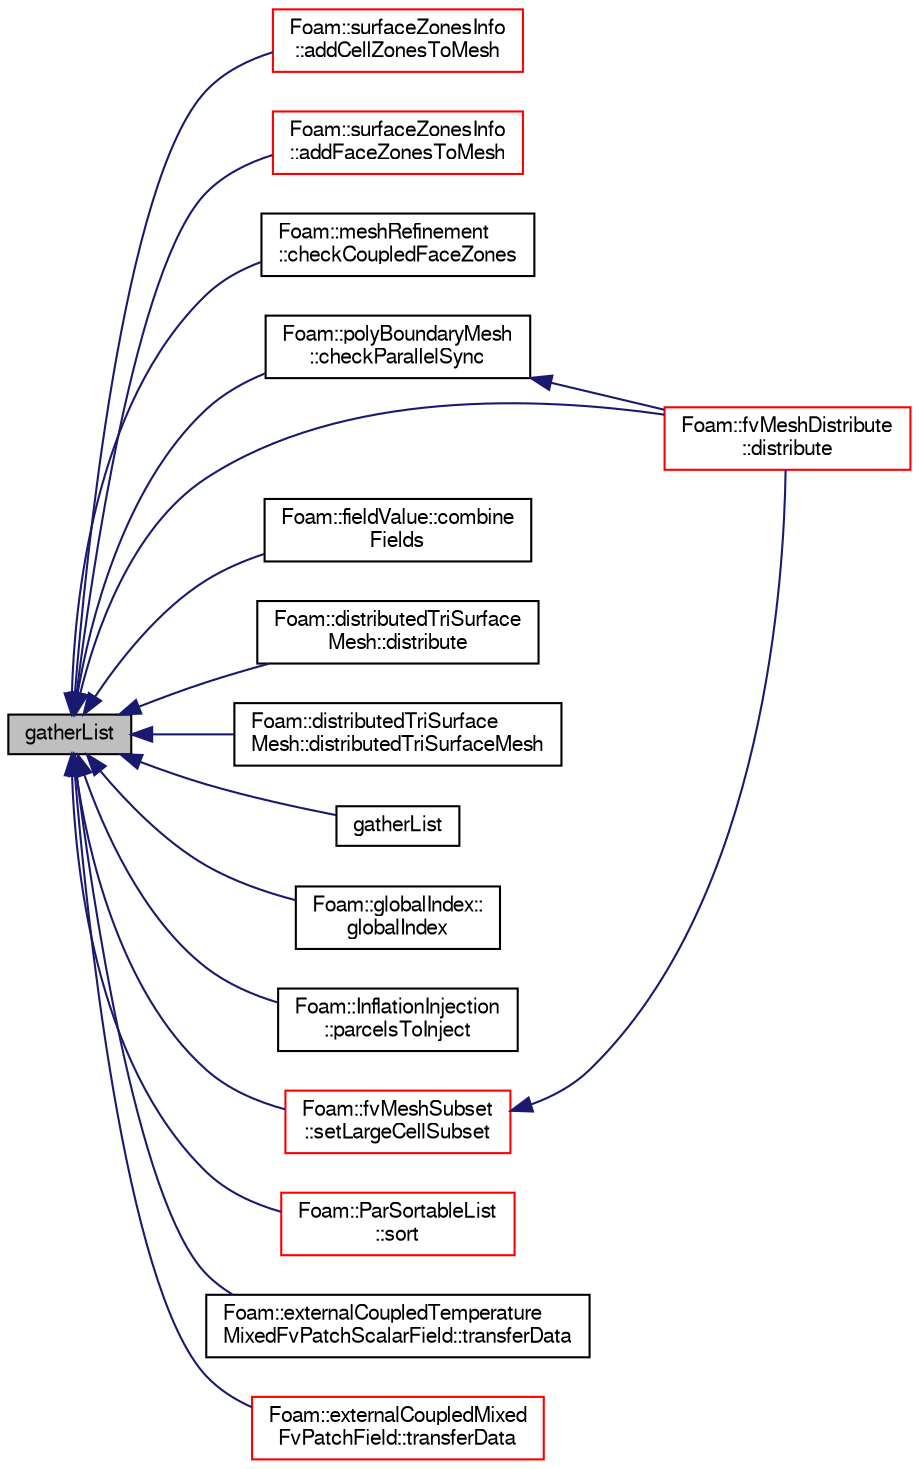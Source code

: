 digraph "gatherList"
{
  bgcolor="transparent";
  edge [fontname="FreeSans",fontsize="10",labelfontname="FreeSans",labelfontsize="10"];
  node [fontname="FreeSans",fontsize="10",shape=record];
  rankdir="LR";
  Node1 [label="gatherList",height=0.2,width=0.4,color="black", fillcolor="grey75", style="filled" fontcolor="black"];
  Node1 -> Node2 [dir="back",color="midnightblue",fontsize="10",style="solid",fontname="FreeSans"];
  Node2 [label="Foam::surfaceZonesInfo\l::addCellZonesToMesh",height=0.2,width=0.4,color="red",URL="$a02432.html#aa53d4178cbd81300b311053db36e519d"];
  Node1 -> Node3 [dir="back",color="midnightblue",fontsize="10",style="solid",fontname="FreeSans"];
  Node3 [label="Foam::surfaceZonesInfo\l::addFaceZonesToMesh",height=0.2,width=0.4,color="red",URL="$a02432.html#a6b6401890b961882e87246caf901f8a4"];
  Node1 -> Node4 [dir="back",color="midnightblue",fontsize="10",style="solid",fontname="FreeSans"];
  Node4 [label="Foam::meshRefinement\l::checkCoupledFaceZones",height=0.2,width=0.4,color="black",URL="$a01428.html#a9ba55ad37b0d2cb2314d246df7da8040",tooltip="Helper function: check that face zones are synced. "];
  Node1 -> Node5 [dir="back",color="midnightblue",fontsize="10",style="solid",fontname="FreeSans"];
  Node5 [label="Foam::polyBoundaryMesh\l::checkParallelSync",height=0.2,width=0.4,color="black",URL="$a01855.html#a490c98638239707d88ebb005c84997cf",tooltip="Check whether all procs have all patches and in same order. Return. "];
  Node5 -> Node6 [dir="back",color="midnightblue",fontsize="10",style="solid",fontname="FreeSans"];
  Node6 [label="Foam::fvMeshDistribute\l::distribute",height=0.2,width=0.4,color="red",URL="$a00853.html#acb11a389cf765470aea69d37a526cf1f",tooltip="Send cells to neighbours according to distribution. "];
  Node1 -> Node7 [dir="back",color="midnightblue",fontsize="10",style="solid",fontname="FreeSans"];
  Node7 [label="Foam::fieldValue::combine\lFields",height=0.2,width=0.4,color="black",URL="$a00751.html#ae9e87db5645f020a41378fc7fcd9b8bd",tooltip="Combine fields from all processor domains into single field. "];
  Node1 -> Node6 [dir="back",color="midnightblue",fontsize="10",style="solid",fontname="FreeSans"];
  Node1 -> Node8 [dir="back",color="midnightblue",fontsize="10",style="solid",fontname="FreeSans"];
  Node8 [label="Foam::distributedTriSurface\lMesh::distribute",height=0.2,width=0.4,color="black",URL="$a00537.html#a30b981a389a43e4853d4dec45e4e5edb",tooltip="Set bounds of surface. Bounds currently set as list of. "];
  Node1 -> Node9 [dir="back",color="midnightblue",fontsize="10",style="solid",fontname="FreeSans"];
  Node9 [label="Foam::distributedTriSurface\lMesh::distributedTriSurfaceMesh",height=0.2,width=0.4,color="black",URL="$a00537.html#aca5024ec1e8a72b51120c1848a736d14",tooltip="Construct from triSurface. "];
  Node1 -> Node10 [dir="back",color="midnightblue",fontsize="10",style="solid",fontname="FreeSans"];
  Node10 [label="gatherList",height=0.2,width=0.4,color="black",URL="$a01959.html#af27b07dfe4135fca416456ae1b323211",tooltip="Like above but switches between linear/tree communication. "];
  Node1 -> Node11 [dir="back",color="midnightblue",fontsize="10",style="solid",fontname="FreeSans"];
  Node11 [label="Foam::globalIndex::\lglobalIndex",height=0.2,width=0.4,color="black",URL="$a00906.html#a39ebbeaca6850dfbcf3f8c2d7305feb9",tooltip="Construct from local max size. Does communication with default. "];
  Node1 -> Node12 [dir="back",color="midnightblue",fontsize="10",style="solid",fontname="FreeSans"];
  Node12 [label="Foam::InflationInjection\l::parcelsToInject",height=0.2,width=0.4,color="black",URL="$a01061.html#a4c4730db6620caeb697dfb15e7ed265a",tooltip="Number of parcels to introduce relative to SOI. "];
  Node1 -> Node13 [dir="back",color="midnightblue",fontsize="10",style="solid",fontname="FreeSans"];
  Node13 [label="Foam::fvMeshSubset\l::setLargeCellSubset",height=0.2,width=0.4,color="red",URL="$a00856.html#aa5aecd31ebb23c10811eb60949808165",tooltip="Set the subset from all cells with region == currentRegion. "];
  Node13 -> Node6 [dir="back",color="midnightblue",fontsize="10",style="solid",fontname="FreeSans"];
  Node1 -> Node14 [dir="back",color="midnightblue",fontsize="10",style="solid",fontname="FreeSans"];
  Node14 [label="Foam::ParSortableList\l::sort",height=0.2,width=0.4,color="red",URL="$a01721.html#a47fdc9eea42b6975cdc835bb2e08810e",tooltip="(stable) sort the list (if changed after construction time) "];
  Node1 -> Node15 [dir="back",color="midnightblue",fontsize="10",style="solid",fontname="FreeSans"];
  Node15 [label="Foam::externalCoupledTemperature\lMixedFvPatchScalarField::transferData",height=0.2,width=0.4,color="black",URL="$a00685.html#a0b1b3cb36932ce3499b0f68b6172d183",tooltip="Transfer data for external source. "];
  Node1 -> Node16 [dir="back",color="midnightblue",fontsize="10",style="solid",fontname="FreeSans"];
  Node16 [label="Foam::externalCoupledMixed\lFvPatchField::transferData",height=0.2,width=0.4,color="red",URL="$a00684.html#a0b1b3cb36932ce3499b0f68b6172d183",tooltip="Transfer data for external source. "];
}
